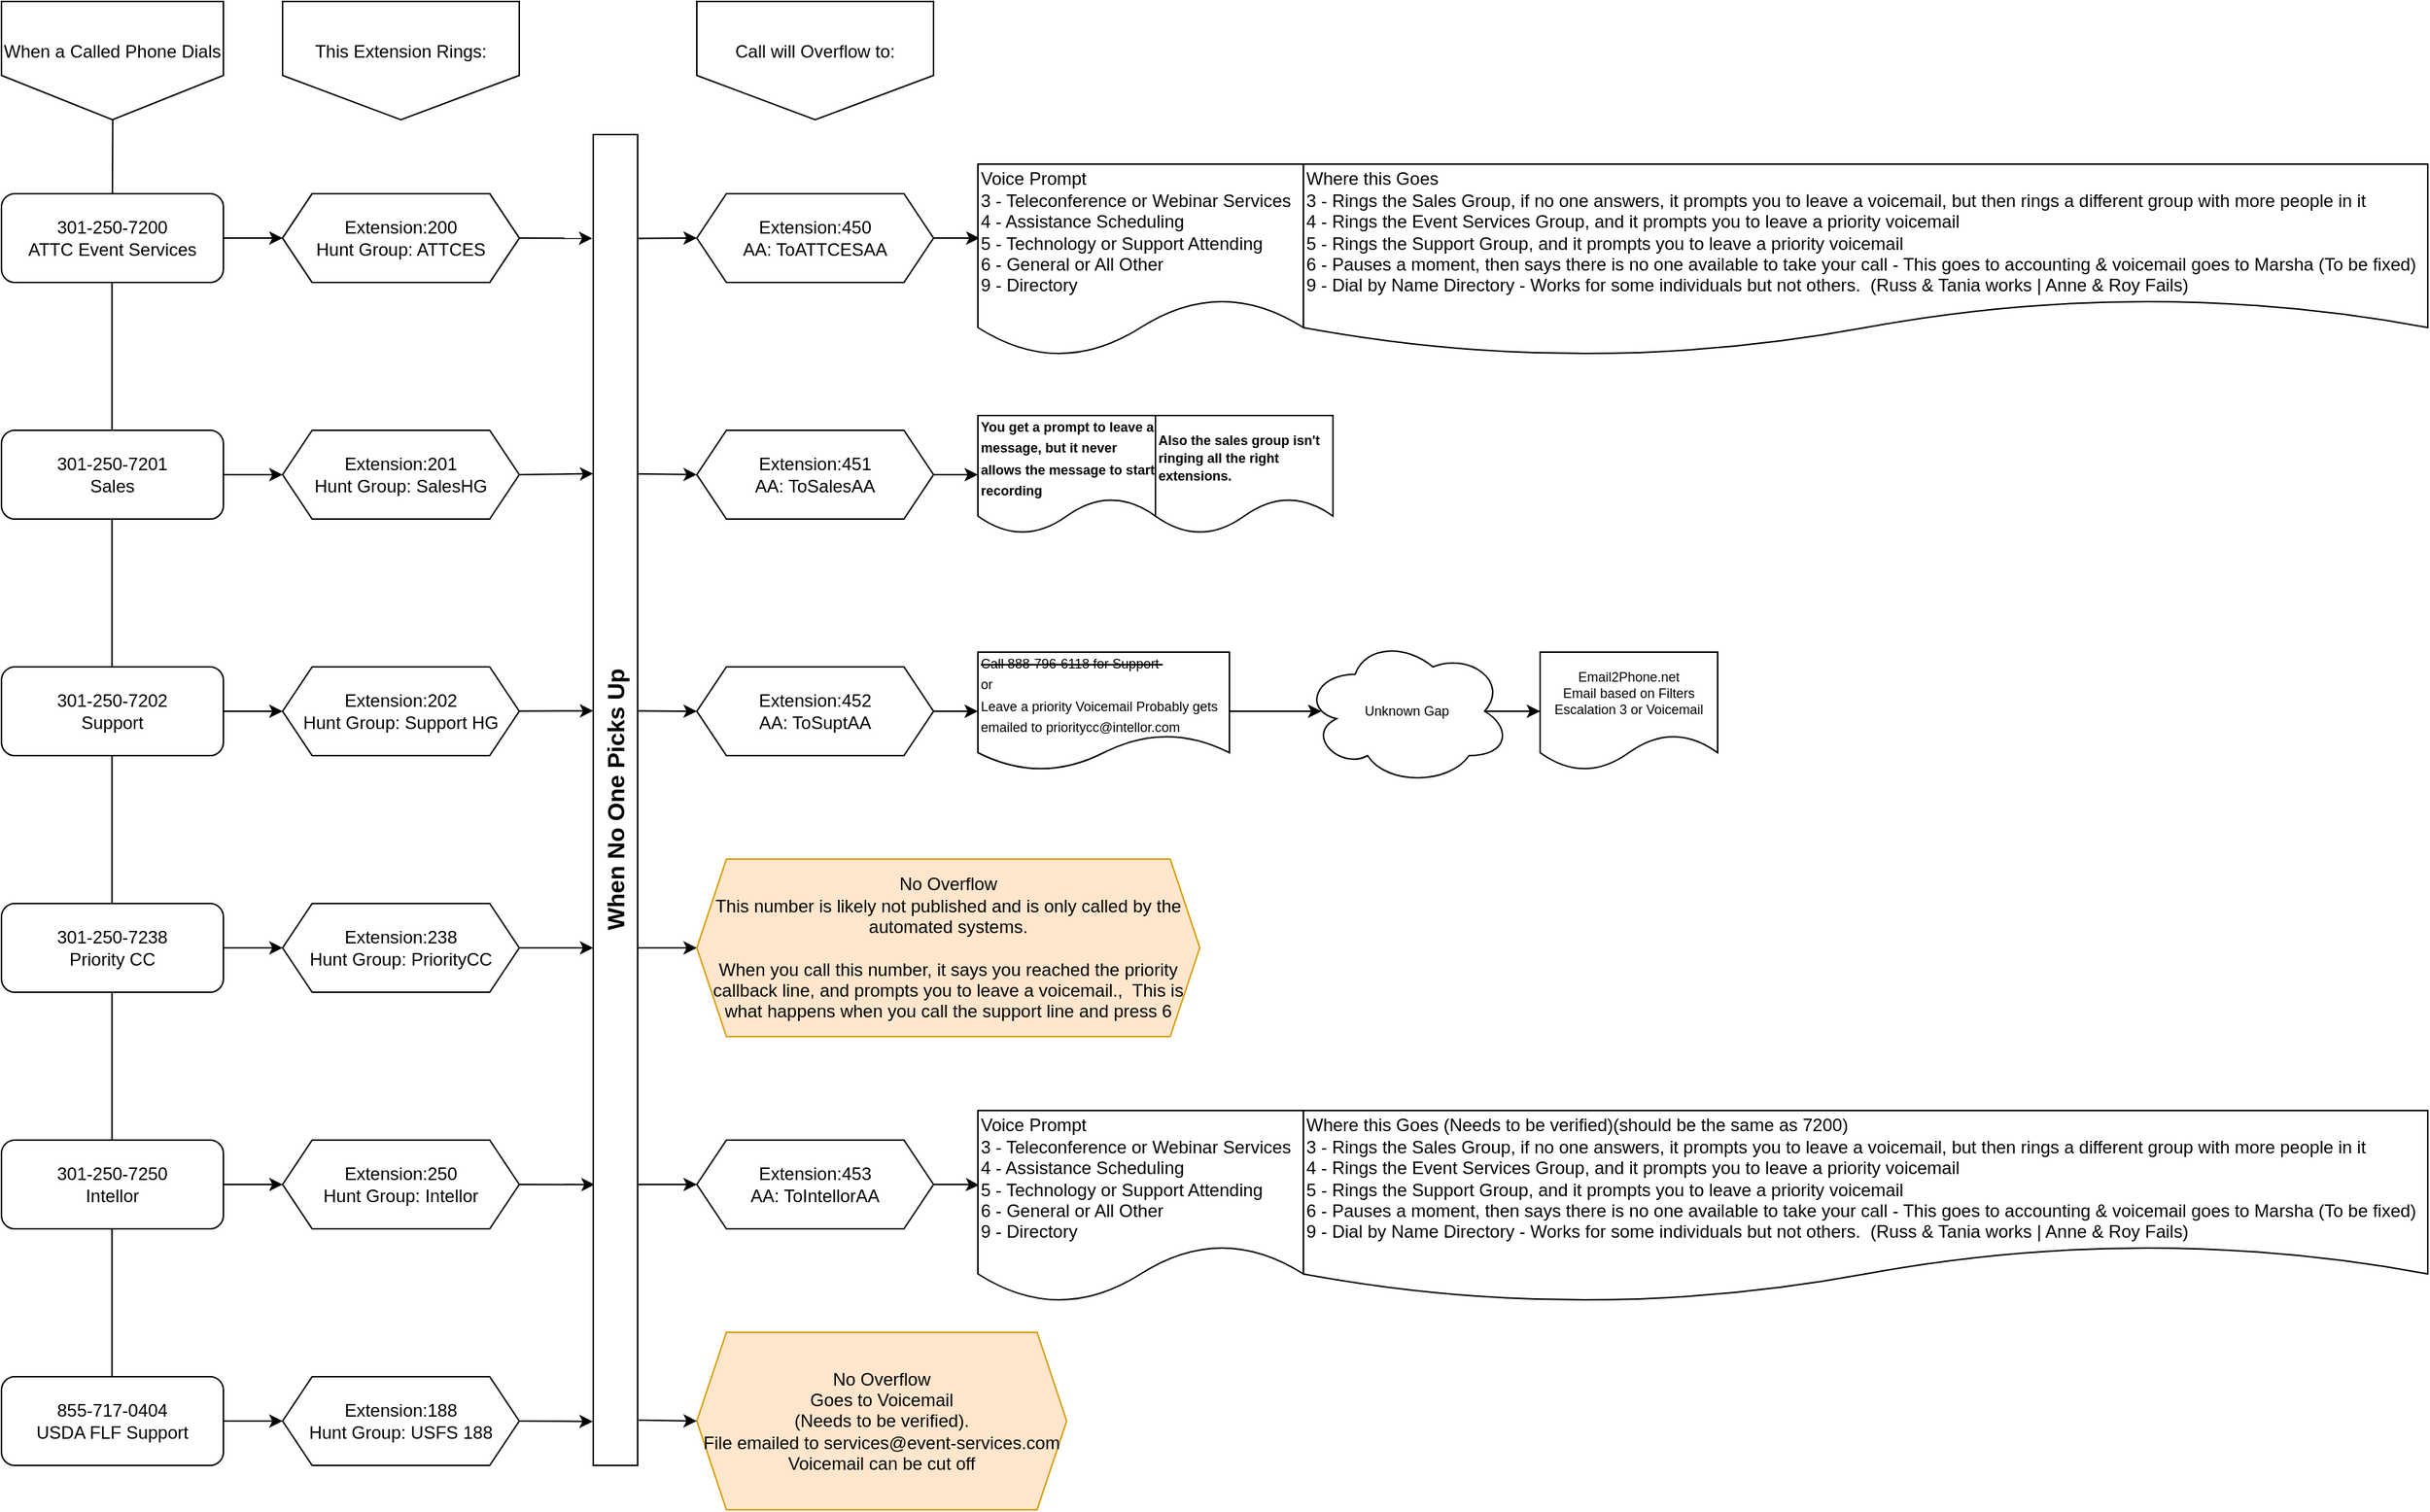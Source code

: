 <mxfile version="20.2.4" type="github">
  <diagram id="C5RBs43oDa-KdzZeNtuy" name="Page-1">
    <mxGraphModel dx="946" dy="936" grid="1" gridSize="10" guides="1" tooltips="1" connect="1" arrows="1" fold="1" page="0" pageScale="1" pageWidth="1169" pageHeight="827" math="0" shadow="0">
      <root>
        <mxCell id="WIyWlLk6GJQsqaUBKTNV-0" />
        <mxCell id="WIyWlLk6GJQsqaUBKTNV-1" parent="WIyWlLk6GJQsqaUBKTNV-0" />
        <mxCell id="zRHetzy9wdYKqyNyWC3m-38" value="" style="edgeStyle=none;rounded=0;orthogonalLoop=1;jettySize=auto;html=1;fontSize=12;" parent="WIyWlLk6GJQsqaUBKTNV-1" source="zRHetzy9wdYKqyNyWC3m-5" target="zRHetzy9wdYKqyNyWC3m-37" edge="1">
          <mxGeometry relative="1" as="geometry" />
        </mxCell>
        <mxCell id="zRHetzy9wdYKqyNyWC3m-5" value="301-250-7200&lt;br&gt;ATTC Event Services" style="rounded=1;whiteSpace=wrap;html=1;" parent="WIyWlLk6GJQsqaUBKTNV-1" vertex="1">
          <mxGeometry x="10" y="120" width="150" height="60" as="geometry" />
        </mxCell>
        <mxCell id="zRHetzy9wdYKqyNyWC3m-41" value="" style="edgeStyle=none;rounded=0;orthogonalLoop=1;jettySize=auto;html=1;fontSize=12;" parent="WIyWlLk6GJQsqaUBKTNV-1" source="zRHetzy9wdYKqyNyWC3m-6" target="zRHetzy9wdYKqyNyWC3m-40" edge="1">
          <mxGeometry relative="1" as="geometry" />
        </mxCell>
        <mxCell id="zRHetzy9wdYKqyNyWC3m-6" value="301-250-7201&lt;br&gt;Sales" style="rounded=1;whiteSpace=wrap;html=1;" parent="WIyWlLk6GJQsqaUBKTNV-1" vertex="1">
          <mxGeometry x="10" y="280" width="150" height="60" as="geometry" />
        </mxCell>
        <mxCell id="zRHetzy9wdYKqyNyWC3m-49" value="" style="edgeStyle=none;rounded=0;orthogonalLoop=1;jettySize=auto;html=1;fontSize=12;" parent="WIyWlLk6GJQsqaUBKTNV-1" source="zRHetzy9wdYKqyNyWC3m-7" target="zRHetzy9wdYKqyNyWC3m-42" edge="1">
          <mxGeometry relative="1" as="geometry" />
        </mxCell>
        <mxCell id="zRHetzy9wdYKqyNyWC3m-7" value="301-250-7202&lt;br&gt;Support" style="rounded=1;whiteSpace=wrap;html=1;" parent="WIyWlLk6GJQsqaUBKTNV-1" vertex="1">
          <mxGeometry x="10" y="440" width="150" height="60" as="geometry" />
        </mxCell>
        <mxCell id="zRHetzy9wdYKqyNyWC3m-48" value="" style="edgeStyle=none;rounded=0;orthogonalLoop=1;jettySize=auto;html=1;fontSize=12;" parent="WIyWlLk6GJQsqaUBKTNV-1" source="zRHetzy9wdYKqyNyWC3m-12" target="zRHetzy9wdYKqyNyWC3m-43" edge="1">
          <mxGeometry relative="1" as="geometry" />
        </mxCell>
        <mxCell id="zRHetzy9wdYKqyNyWC3m-12" value="301-250-7238&lt;br&gt;Priority CC" style="rounded=1;whiteSpace=wrap;html=1;" parent="WIyWlLk6GJQsqaUBKTNV-1" vertex="1">
          <mxGeometry x="10" y="600" width="150" height="60" as="geometry" />
        </mxCell>
        <mxCell id="zRHetzy9wdYKqyNyWC3m-47" value="" style="edgeStyle=none;rounded=0;orthogonalLoop=1;jettySize=auto;html=1;fontSize=12;" parent="WIyWlLk6GJQsqaUBKTNV-1" source="zRHetzy9wdYKqyNyWC3m-14" target="zRHetzy9wdYKqyNyWC3m-45" edge="1">
          <mxGeometry relative="1" as="geometry" />
        </mxCell>
        <mxCell id="zRHetzy9wdYKqyNyWC3m-14" value="301-250-7250&lt;br&gt;Intellor" style="rounded=1;whiteSpace=wrap;html=1;" parent="WIyWlLk6GJQsqaUBKTNV-1" vertex="1">
          <mxGeometry x="10" y="760" width="150" height="60" as="geometry" />
        </mxCell>
        <mxCell id="zRHetzy9wdYKqyNyWC3m-46" value="" style="edgeStyle=none;rounded=0;orthogonalLoop=1;jettySize=auto;html=1;fontSize=12;" parent="WIyWlLk6GJQsqaUBKTNV-1" source="zRHetzy9wdYKqyNyWC3m-16" target="zRHetzy9wdYKqyNyWC3m-44" edge="1">
          <mxGeometry relative="1" as="geometry" />
        </mxCell>
        <mxCell id="zRHetzy9wdYKqyNyWC3m-16" value="855-717-0404&lt;br&gt;USDA FLF Support" style="rounded=1;whiteSpace=wrap;html=1;" parent="WIyWlLk6GJQsqaUBKTNV-1" vertex="1">
          <mxGeometry x="10" y="920" width="150" height="60" as="geometry" />
        </mxCell>
        <mxCell id="zRHetzy9wdYKqyNyWC3m-18" value="" style="endArrow=none;html=1;rounded=0;exitX=0.5;exitY=0;exitDx=0;exitDy=0;" parent="WIyWlLk6GJQsqaUBKTNV-1" source="zRHetzy9wdYKqyNyWC3m-5" edge="1">
          <mxGeometry width="50" height="50" relative="1" as="geometry">
            <mxPoint x="84.71" y="110" as="sourcePoint" />
            <mxPoint x="85.21" y="70" as="targetPoint" />
          </mxGeometry>
        </mxCell>
        <mxCell id="zRHetzy9wdYKqyNyWC3m-21" value="" style="endArrow=none;html=1;rounded=0;entryX=0.5;entryY=1;entryDx=0;entryDy=0;" parent="WIyWlLk6GJQsqaUBKTNV-1" edge="1">
          <mxGeometry width="50" height="50" relative="1" as="geometry">
            <mxPoint x="84.71" y="440" as="sourcePoint" />
            <mxPoint x="84.71" y="340" as="targetPoint" />
          </mxGeometry>
        </mxCell>
        <mxCell id="zRHetzy9wdYKqyNyWC3m-22" value="" style="endArrow=none;html=1;rounded=0;entryX=0.5;entryY=1;entryDx=0;entryDy=0;" parent="WIyWlLk6GJQsqaUBKTNV-1" edge="1">
          <mxGeometry width="50" height="50" relative="1" as="geometry">
            <mxPoint x="84.71" y="600" as="sourcePoint" />
            <mxPoint x="84.71" y="500" as="targetPoint" />
          </mxGeometry>
        </mxCell>
        <mxCell id="zRHetzy9wdYKqyNyWC3m-23" value="" style="endArrow=none;html=1;rounded=0;entryX=0.5;entryY=1;entryDx=0;entryDy=0;" parent="WIyWlLk6GJQsqaUBKTNV-1" edge="1">
          <mxGeometry width="50" height="50" relative="1" as="geometry">
            <mxPoint x="84.71" y="760" as="sourcePoint" />
            <mxPoint x="84.71" y="660" as="targetPoint" />
          </mxGeometry>
        </mxCell>
        <mxCell id="zRHetzy9wdYKqyNyWC3m-24" value="" style="endArrow=none;html=1;rounded=0;entryX=0.5;entryY=1;entryDx=0;entryDy=0;" parent="WIyWlLk6GJQsqaUBKTNV-1" edge="1">
          <mxGeometry width="50" height="50" relative="1" as="geometry">
            <mxPoint x="84.71" y="920" as="sourcePoint" />
            <mxPoint x="84.71" y="820" as="targetPoint" />
          </mxGeometry>
        </mxCell>
        <mxCell id="zRHetzy9wdYKqyNyWC3m-25" value="" style="endArrow=none;html=1;rounded=0;entryX=0.5;entryY=1;entryDx=0;entryDy=0;" parent="WIyWlLk6GJQsqaUBKTNV-1" edge="1">
          <mxGeometry width="50" height="50" relative="1" as="geometry">
            <mxPoint x="84.71" y="280" as="sourcePoint" />
            <mxPoint x="84.71" y="180" as="targetPoint" />
          </mxGeometry>
        </mxCell>
        <mxCell id="zRHetzy9wdYKqyNyWC3m-37" value="&lt;span style=&quot;&quot; data-lucid-content=&quot;{&amp;quot;t&amp;quot;:&amp;quot;Extension:200 Hunt Group: ATTCES&amp;quot;,&amp;quot;m&amp;quot;:[{&amp;quot;s&amp;quot;:0,&amp;quot;n&amp;quot;:&amp;quot;c&amp;quot;,&amp;quot;v&amp;quot;:&amp;quot;000000ff&amp;quot;,&amp;quot;e&amp;quot;:32},{&amp;quot;s&amp;quot;:0,&amp;quot;n&amp;quot;:&amp;quot;s&amp;quot;,&amp;quot;v&amp;quot;:13.333,&amp;quot;e&amp;quot;:32}]}&quot; data-lucid-type=&quot;application/vnd.lucid.text&quot;&gt;&lt;span style=&quot;color: rgb(0, 0, 0);&quot;&gt;Extension:200&lt;br&gt;Hunt Group: ATTCES&lt;/span&gt;&lt;/span&gt;" style="shape=hexagon;perimeter=hexagonPerimeter2;whiteSpace=wrap;html=1;fixedSize=1;" parent="WIyWlLk6GJQsqaUBKTNV-1" vertex="1">
          <mxGeometry x="200" y="120" width="160" height="60" as="geometry" />
        </mxCell>
        <mxCell id="zRHetzy9wdYKqyNyWC3m-51" value="" style="edgeStyle=none;rounded=0;orthogonalLoop=1;jettySize=auto;html=1;fontSize=16;exitX=1;exitY=0.5;exitDx=0;exitDy=0;entryX=-0.022;entryY=0.078;entryDx=0;entryDy=0;entryPerimeter=0;" parent="WIyWlLk6GJQsqaUBKTNV-1" source="zRHetzy9wdYKqyNyWC3m-39" edge="1" target="zRHetzy9wdYKqyNyWC3m-50">
          <mxGeometry relative="1" as="geometry">
            <mxPoint x="410.41" y="170.39" as="targetPoint" />
            <mxPoint x="360.002" y="170.002" as="sourcePoint" />
          </mxGeometry>
        </mxCell>
        <mxCell id="zRHetzy9wdYKqyNyWC3m-39" value="&lt;span style=&quot;&quot; data-lucid-content=&quot;{&amp;quot;t&amp;quot;:&amp;quot;Extension:200 Hunt Group: ATTCES&amp;quot;,&amp;quot;m&amp;quot;:[{&amp;quot;s&amp;quot;:0,&amp;quot;n&amp;quot;:&amp;quot;c&amp;quot;,&amp;quot;v&amp;quot;:&amp;quot;000000ff&amp;quot;,&amp;quot;e&amp;quot;:32},{&amp;quot;s&amp;quot;:0,&amp;quot;n&amp;quot;:&amp;quot;s&amp;quot;,&amp;quot;v&amp;quot;:13.333,&amp;quot;e&amp;quot;:32}]}&quot; data-lucid-type=&quot;application/vnd.lucid.text&quot;&gt;&lt;span style=&quot;color: rgb(0, 0, 0);&quot;&gt;Extension:200&lt;br&gt;Hunt Group: ATTCES&lt;/span&gt;&lt;/span&gt;" style="shape=hexagon;perimeter=hexagonPerimeter2;whiteSpace=wrap;html=1;fixedSize=1;" parent="WIyWlLk6GJQsqaUBKTNV-1" vertex="1">
          <mxGeometry x="200" y="120" width="160" height="60" as="geometry" />
        </mxCell>
        <mxCell id="zRHetzy9wdYKqyNyWC3m-52" value="" style="edgeStyle=none;rounded=0;orthogonalLoop=1;jettySize=auto;html=1;fontSize=16;entryX=0;entryY=0.219;entryDx=0;entryDy=0;entryPerimeter=0;" parent="WIyWlLk6GJQsqaUBKTNV-1" edge="1">
          <mxGeometry relative="1" as="geometry">
            <mxPoint x="410" y="309.34" as="targetPoint" />
            <mxPoint x="359.325" y="309.987" as="sourcePoint" />
          </mxGeometry>
        </mxCell>
        <mxCell id="zRHetzy9wdYKqyNyWC3m-40" value="&lt;span style=&quot;&quot; data-lucid-content=&quot;{&amp;quot;t&amp;quot;:&amp;quot;Extension:200 Hunt Group: ATTCES&amp;quot;,&amp;quot;m&amp;quot;:[{&amp;quot;s&amp;quot;:0,&amp;quot;n&amp;quot;:&amp;quot;c&amp;quot;,&amp;quot;v&amp;quot;:&amp;quot;000000ff&amp;quot;,&amp;quot;e&amp;quot;:32},{&amp;quot;s&amp;quot;:0,&amp;quot;n&amp;quot;:&amp;quot;s&amp;quot;,&amp;quot;v&amp;quot;:13.333,&amp;quot;e&amp;quot;:32}]}&quot; data-lucid-type=&quot;application/vnd.lucid.text&quot;&gt;&lt;span style=&quot;color: rgb(0, 0, 0);&quot;&gt;Extension:201&lt;br&gt;Hunt Group: SalesHG&lt;/span&gt;&lt;/span&gt;" style="shape=hexagon;perimeter=hexagonPerimeter2;whiteSpace=wrap;html=1;fixedSize=1;" parent="WIyWlLk6GJQsqaUBKTNV-1" vertex="1">
          <mxGeometry x="200" y="280" width="160" height="60" as="geometry" />
        </mxCell>
        <mxCell id="zRHetzy9wdYKqyNyWC3m-53" value="" style="edgeStyle=none;rounded=0;orthogonalLoop=1;jettySize=auto;html=1;fontSize=16;entryX=0;entryY=0.433;entryDx=0;entryDy=0;entryPerimeter=0;" parent="WIyWlLk6GJQsqaUBKTNV-1" source="zRHetzy9wdYKqyNyWC3m-42" target="zRHetzy9wdYKqyNyWC3m-50" edge="1">
          <mxGeometry relative="1" as="geometry" />
        </mxCell>
        <mxCell id="zRHetzy9wdYKqyNyWC3m-42" value="&lt;span style=&quot;&quot; data-lucid-content=&quot;{&amp;quot;t&amp;quot;:&amp;quot;Extension:200 Hunt Group: ATTCES&amp;quot;,&amp;quot;m&amp;quot;:[{&amp;quot;s&amp;quot;:0,&amp;quot;n&amp;quot;:&amp;quot;c&amp;quot;,&amp;quot;v&amp;quot;:&amp;quot;000000ff&amp;quot;,&amp;quot;e&amp;quot;:32},{&amp;quot;s&amp;quot;:0,&amp;quot;n&amp;quot;:&amp;quot;s&amp;quot;,&amp;quot;v&amp;quot;:13.333,&amp;quot;e&amp;quot;:32}]}&quot; data-lucid-type=&quot;application/vnd.lucid.text&quot;&gt;&lt;span style=&quot;color: rgb(0, 0, 0);&quot;&gt;Extension:202&lt;br&gt;Hunt Group: Support HG&lt;/span&gt;&lt;/span&gt;" style="shape=hexagon;perimeter=hexagonPerimeter2;whiteSpace=wrap;html=1;fixedSize=1;" parent="WIyWlLk6GJQsqaUBKTNV-1" vertex="1">
          <mxGeometry x="200" y="440" width="160" height="60" as="geometry" />
        </mxCell>
        <mxCell id="zRHetzy9wdYKqyNyWC3m-54" value="" style="edgeStyle=none;rounded=0;orthogonalLoop=1;jettySize=auto;html=1;fontSize=16;" parent="WIyWlLk6GJQsqaUBKTNV-1" source="zRHetzy9wdYKqyNyWC3m-43" edge="1">
          <mxGeometry relative="1" as="geometry">
            <mxPoint x="410" y="630" as="targetPoint" />
          </mxGeometry>
        </mxCell>
        <mxCell id="zRHetzy9wdYKqyNyWC3m-43" value="&lt;span style=&quot;&quot; data-lucid-content=&quot;{&amp;quot;t&amp;quot;:&amp;quot;Extension:200 Hunt Group: ATTCES&amp;quot;,&amp;quot;m&amp;quot;:[{&amp;quot;s&amp;quot;:0,&amp;quot;n&amp;quot;:&amp;quot;c&amp;quot;,&amp;quot;v&amp;quot;:&amp;quot;000000ff&amp;quot;,&amp;quot;e&amp;quot;:32},{&amp;quot;s&amp;quot;:0,&amp;quot;n&amp;quot;:&amp;quot;s&amp;quot;,&amp;quot;v&amp;quot;:13.333,&amp;quot;e&amp;quot;:32}]}&quot; data-lucid-type=&quot;application/vnd.lucid.text&quot;&gt;&lt;span style=&quot;color: rgb(0, 0, 0);&quot;&gt;Extension:238&lt;br&gt;Hunt Group: PriorityCC&lt;/span&gt;&lt;/span&gt;" style="shape=hexagon;perimeter=hexagonPerimeter2;whiteSpace=wrap;html=1;fixedSize=1;" parent="WIyWlLk6GJQsqaUBKTNV-1" vertex="1">
          <mxGeometry x="200" y="600" width="160" height="60" as="geometry" />
        </mxCell>
        <mxCell id="zRHetzy9wdYKqyNyWC3m-56" value="" style="edgeStyle=none;rounded=0;orthogonalLoop=1;jettySize=auto;html=1;fontSize=16;entryX=-0.011;entryY=0.967;entryDx=0;entryDy=0;entryPerimeter=0;exitX=1;exitY=0.5;exitDx=0;exitDy=0;" parent="WIyWlLk6GJQsqaUBKTNV-1" source="zRHetzy9wdYKqyNyWC3m-44" target="zRHetzy9wdYKqyNyWC3m-50" edge="1">
          <mxGeometry relative="1" as="geometry" />
        </mxCell>
        <mxCell id="zRHetzy9wdYKqyNyWC3m-44" value="&lt;span style=&quot;&quot; data-lucid-content=&quot;{&amp;quot;t&amp;quot;:&amp;quot;Extension:200 Hunt Group: ATTCES&amp;quot;,&amp;quot;m&amp;quot;:[{&amp;quot;s&amp;quot;:0,&amp;quot;n&amp;quot;:&amp;quot;c&amp;quot;,&amp;quot;v&amp;quot;:&amp;quot;000000ff&amp;quot;,&amp;quot;e&amp;quot;:32},{&amp;quot;s&amp;quot;:0,&amp;quot;n&amp;quot;:&amp;quot;s&amp;quot;,&amp;quot;v&amp;quot;:13.333,&amp;quot;e&amp;quot;:32}]}&quot; data-lucid-type=&quot;application/vnd.lucid.text&quot;&gt;&lt;span style=&quot;color: rgb(0, 0, 0);&quot;&gt;Extension:188&lt;br&gt;Hunt Group: USFS 188&lt;/span&gt;&lt;/span&gt;" style="shape=hexagon;perimeter=hexagonPerimeter2;whiteSpace=wrap;html=1;fixedSize=1;" parent="WIyWlLk6GJQsqaUBKTNV-1" vertex="1">
          <mxGeometry x="200" y="920" width="160" height="60" as="geometry" />
        </mxCell>
        <mxCell id="zRHetzy9wdYKqyNyWC3m-55" value="" style="edgeStyle=none;rounded=0;orthogonalLoop=1;jettySize=auto;html=1;fontSize=16;entryX=0.033;entryY=0.789;entryDx=0;entryDy=0;entryPerimeter=0;exitX=1;exitY=0.5;exitDx=0;exitDy=0;" parent="WIyWlLk6GJQsqaUBKTNV-1" source="zRHetzy9wdYKqyNyWC3m-45" target="zRHetzy9wdYKqyNyWC3m-50" edge="1">
          <mxGeometry relative="1" as="geometry">
            <mxPoint x="359.624" y="793.437" as="sourcePoint" />
            <mxPoint x="410" y="793.08" as="targetPoint" />
          </mxGeometry>
        </mxCell>
        <mxCell id="zRHetzy9wdYKqyNyWC3m-45" value="&lt;span style=&quot;&quot; data-lucid-content=&quot;{&amp;quot;t&amp;quot;:&amp;quot;Extension:200 Hunt Group: ATTCES&amp;quot;,&amp;quot;m&amp;quot;:[{&amp;quot;s&amp;quot;:0,&amp;quot;n&amp;quot;:&amp;quot;c&amp;quot;,&amp;quot;v&amp;quot;:&amp;quot;000000ff&amp;quot;,&amp;quot;e&amp;quot;:32},{&amp;quot;s&amp;quot;:0,&amp;quot;n&amp;quot;:&amp;quot;s&amp;quot;,&amp;quot;v&amp;quot;:13.333,&amp;quot;e&amp;quot;:32}]}&quot; data-lucid-type=&quot;application/vnd.lucid.text&quot;&gt;&lt;span style=&quot;color: rgb(0, 0, 0);&quot;&gt;Extension:250&lt;br&gt;Hunt Group: Intellor&lt;/span&gt;&lt;/span&gt;" style="shape=hexagon;perimeter=hexagonPerimeter2;whiteSpace=wrap;html=1;fixedSize=1;" parent="WIyWlLk6GJQsqaUBKTNV-1" vertex="1">
          <mxGeometry x="200" y="760" width="160" height="60" as="geometry" />
        </mxCell>
        <mxCell id="zRHetzy9wdYKqyNyWC3m-50" value="When No One Picks Up" style="rounded=0;fontSize=16;direction=west;flipH=1;flipV=1;verticalAlign=middle;html=1;horizontal=0;fontStyle=1" parent="WIyWlLk6GJQsqaUBKTNV-1" vertex="1">
          <mxGeometry x="410" y="80" width="30" height="900" as="geometry" />
        </mxCell>
        <mxCell id="1OxyW0Cfibc23PzOv6HA-19" value="" style="edgeStyle=orthogonalEdgeStyle;rounded=0;orthogonalLoop=1;jettySize=auto;html=1;entryX=0.005;entryY=0.385;entryDx=0;entryDy=0;entryPerimeter=0;" edge="1" parent="WIyWlLk6GJQsqaUBKTNV-1" source="1OxyW0Cfibc23PzOv6HA-1" target="1OxyW0Cfibc23PzOv6HA-17">
          <mxGeometry relative="1" as="geometry" />
        </mxCell>
        <mxCell id="1OxyW0Cfibc23PzOv6HA-1" value="&lt;span style=&quot;&quot; data-lucid-content=&quot;{&amp;quot;t&amp;quot;:&amp;quot;Extension:200 Hunt Group: ATTCES&amp;quot;,&amp;quot;m&amp;quot;:[{&amp;quot;s&amp;quot;:0,&amp;quot;n&amp;quot;:&amp;quot;c&amp;quot;,&amp;quot;v&amp;quot;:&amp;quot;000000ff&amp;quot;,&amp;quot;e&amp;quot;:32},{&amp;quot;s&amp;quot;:0,&amp;quot;n&amp;quot;:&amp;quot;s&amp;quot;,&amp;quot;v&amp;quot;:13.333,&amp;quot;e&amp;quot;:32}]}&quot; data-lucid-type=&quot;application/vnd.lucid.text&quot;&gt;&lt;span style=&quot;color: rgb(0, 0, 0);&quot;&gt;Extension:450&lt;br&gt;AA: ToATTCESAA&lt;/span&gt;&lt;/span&gt;" style="shape=hexagon;perimeter=hexagonPerimeter2;whiteSpace=wrap;html=1;fixedSize=1;" vertex="1" parent="WIyWlLk6GJQsqaUBKTNV-1">
          <mxGeometry x="480" y="120" width="160" height="60" as="geometry" />
        </mxCell>
        <mxCell id="1OxyW0Cfibc23PzOv6HA-22" value="" style="edgeStyle=orthogonalEdgeStyle;rounded=0;orthogonalLoop=1;jettySize=auto;html=1;fontSize=9;" edge="1" parent="WIyWlLk6GJQsqaUBKTNV-1" source="1OxyW0Cfibc23PzOv6HA-2" target="1OxyW0Cfibc23PzOv6HA-20">
          <mxGeometry relative="1" as="geometry" />
        </mxCell>
        <mxCell id="1OxyW0Cfibc23PzOv6HA-2" value="&lt;span style=&quot;&quot; data-lucid-content=&quot;{&amp;quot;t&amp;quot;:&amp;quot;Extension:200 Hunt Group: ATTCES&amp;quot;,&amp;quot;m&amp;quot;:[{&amp;quot;s&amp;quot;:0,&amp;quot;n&amp;quot;:&amp;quot;c&amp;quot;,&amp;quot;v&amp;quot;:&amp;quot;000000ff&amp;quot;,&amp;quot;e&amp;quot;:32},{&amp;quot;s&amp;quot;:0,&amp;quot;n&amp;quot;:&amp;quot;s&amp;quot;,&amp;quot;v&amp;quot;:13.333,&amp;quot;e&amp;quot;:32}]}&quot; data-lucid-type=&quot;application/vnd.lucid.text&quot;&gt;&lt;span style=&quot;color: rgb(0, 0, 0);&quot;&gt;Extension:451&lt;br&gt;AA: ToSalesAA&lt;/span&gt;&lt;/span&gt;" style="shape=hexagon;perimeter=hexagonPerimeter2;whiteSpace=wrap;html=1;fixedSize=1;" vertex="1" parent="WIyWlLk6GJQsqaUBKTNV-1">
          <mxGeometry x="480" y="280" width="160" height="60" as="geometry" />
        </mxCell>
        <mxCell id="1OxyW0Cfibc23PzOv6HA-24" value="" style="edgeStyle=orthogonalEdgeStyle;rounded=0;orthogonalLoop=1;jettySize=auto;html=1;fontSize=9;" edge="1" parent="WIyWlLk6GJQsqaUBKTNV-1" source="1OxyW0Cfibc23PzOv6HA-3" target="1OxyW0Cfibc23PzOv6HA-23">
          <mxGeometry relative="1" as="geometry" />
        </mxCell>
        <mxCell id="1OxyW0Cfibc23PzOv6HA-3" value="&lt;span style=&quot;&quot; data-lucid-content=&quot;{&amp;quot;t&amp;quot;:&amp;quot;Extension:200 Hunt Group: ATTCES&amp;quot;,&amp;quot;m&amp;quot;:[{&amp;quot;s&amp;quot;:0,&amp;quot;n&amp;quot;:&amp;quot;c&amp;quot;,&amp;quot;v&amp;quot;:&amp;quot;000000ff&amp;quot;,&amp;quot;e&amp;quot;:32},{&amp;quot;s&amp;quot;:0,&amp;quot;n&amp;quot;:&amp;quot;s&amp;quot;,&amp;quot;v&amp;quot;:13.333,&amp;quot;e&amp;quot;:32}]}&quot; data-lucid-type=&quot;application/vnd.lucid.text&quot;&gt;&lt;span style=&quot;color: rgb(0, 0, 0);&quot;&gt;Extension:452&lt;br&gt;AA: ToSuptAA&lt;/span&gt;&lt;/span&gt;" style="shape=hexagon;perimeter=hexagonPerimeter2;whiteSpace=wrap;html=1;fixedSize=1;" vertex="1" parent="WIyWlLk6GJQsqaUBKTNV-1">
          <mxGeometry x="480" y="440" width="160" height="60" as="geometry" />
        </mxCell>
        <mxCell id="1OxyW0Cfibc23PzOv6HA-4" value="No Overflow&lt;br&gt;This number is likely not published and is only called by the automated systems.&lt;br&gt;&lt;br&gt;When you call this number, it says you reached the priority callback line, and prompts you to leave a voicemail.,&amp;nbsp; This is what happens when you call the support line and press 6" style="shape=hexagon;perimeter=hexagonPerimeter2;whiteSpace=wrap;html=1;fixedSize=1;fillColor=#ffe6cc;strokeColor=#d79b00;" vertex="1" parent="WIyWlLk6GJQsqaUBKTNV-1">
          <mxGeometry x="480" y="570" width="340" height="120" as="geometry" />
        </mxCell>
        <mxCell id="1OxyW0Cfibc23PzOv6HA-31" value="" style="edgeStyle=orthogonalEdgeStyle;rounded=0;orthogonalLoop=1;jettySize=auto;html=1;fontSize=9;entryX=0.004;entryY=0.388;entryDx=0;entryDy=0;entryPerimeter=0;" edge="1" parent="WIyWlLk6GJQsqaUBKTNV-1" source="1OxyW0Cfibc23PzOv6HA-5" target="1OxyW0Cfibc23PzOv6HA-29">
          <mxGeometry relative="1" as="geometry" />
        </mxCell>
        <mxCell id="1OxyW0Cfibc23PzOv6HA-5" value="&lt;span style=&quot;&quot; data-lucid-content=&quot;{&amp;quot;t&amp;quot;:&amp;quot;Extension:200 Hunt Group: ATTCES&amp;quot;,&amp;quot;m&amp;quot;:[{&amp;quot;s&amp;quot;:0,&amp;quot;n&amp;quot;:&amp;quot;c&amp;quot;,&amp;quot;v&amp;quot;:&amp;quot;000000ff&amp;quot;,&amp;quot;e&amp;quot;:32},{&amp;quot;s&amp;quot;:0,&amp;quot;n&amp;quot;:&amp;quot;s&amp;quot;,&amp;quot;v&amp;quot;:13.333,&amp;quot;e&amp;quot;:32}]}&quot; data-lucid-type=&quot;application/vnd.lucid.text&quot;&gt;&lt;span style=&quot;color: rgb(0, 0, 0);&quot;&gt;Extension:453&lt;br&gt;AA: ToIntellorAA&lt;/span&gt;&lt;/span&gt;" style="shape=hexagon;perimeter=hexagonPerimeter2;whiteSpace=wrap;html=1;fixedSize=1;" vertex="1" parent="WIyWlLk6GJQsqaUBKTNV-1">
          <mxGeometry x="480" y="760" width="160" height="60" as="geometry" />
        </mxCell>
        <mxCell id="1OxyW0Cfibc23PzOv6HA-6" value="No Overflow&lt;br&gt;Goes to Voicemail&lt;br&gt;(Needs to be verified).&lt;br&gt;File emailed to services@event-services.com&lt;br&gt;Voicemail can be cut off" style="shape=hexagon;perimeter=hexagonPerimeter2;whiteSpace=wrap;html=1;fixedSize=1;fillColor=#ffe6cc;strokeColor=#d79b00;" vertex="1" parent="WIyWlLk6GJQsqaUBKTNV-1">
          <mxGeometry x="480" y="890" width="250" height="120" as="geometry" />
        </mxCell>
        <mxCell id="1OxyW0Cfibc23PzOv6HA-7" value="" style="endArrow=classic;html=1;rounded=0;exitX=1.011;exitY=0.078;exitDx=0;exitDy=0;exitPerimeter=0;" edge="1" parent="WIyWlLk6GJQsqaUBKTNV-1" source="zRHetzy9wdYKqyNyWC3m-50">
          <mxGeometry width="50" height="50" relative="1" as="geometry">
            <mxPoint x="430" y="200" as="sourcePoint" />
            <mxPoint x="480" y="150" as="targetPoint" />
          </mxGeometry>
        </mxCell>
        <mxCell id="1OxyW0Cfibc23PzOv6HA-8" value="" style="endArrow=classic;html=1;rounded=0;entryX=0;entryY=0.5;entryDx=0;entryDy=0;exitX=1.011;exitY=0.255;exitDx=0;exitDy=0;exitPerimeter=0;" edge="1" parent="WIyWlLk6GJQsqaUBKTNV-1" source="zRHetzy9wdYKqyNyWC3m-50" target="1OxyW0Cfibc23PzOv6HA-2">
          <mxGeometry width="50" height="50" relative="1" as="geometry">
            <mxPoint x="460" y="360" as="sourcePoint" />
            <mxPoint x="470" y="290" as="targetPoint" />
          </mxGeometry>
        </mxCell>
        <mxCell id="1OxyW0Cfibc23PzOv6HA-9" value="" style="endArrow=classic;html=1;rounded=0;entryX=0;entryY=0.5;entryDx=0;entryDy=0;exitX=1;exitY=0.433;exitDx=0;exitDy=0;exitPerimeter=0;" edge="1" parent="WIyWlLk6GJQsqaUBKTNV-1" source="zRHetzy9wdYKqyNyWC3m-50" target="1OxyW0Cfibc23PzOv6HA-3">
          <mxGeometry width="50" height="50" relative="1" as="geometry">
            <mxPoint x="450" y="470" as="sourcePoint" />
            <mxPoint x="470" y="470" as="targetPoint" />
          </mxGeometry>
        </mxCell>
        <mxCell id="1OxyW0Cfibc23PzOv6HA-10" value="" style="endArrow=classic;html=1;rounded=0;entryX=0;entryY=0.5;entryDx=0;entryDy=0;" edge="1" parent="WIyWlLk6GJQsqaUBKTNV-1" target="1OxyW0Cfibc23PzOv6HA-4">
          <mxGeometry width="50" height="50" relative="1" as="geometry">
            <mxPoint x="440" y="630" as="sourcePoint" />
            <mxPoint x="470" y="630" as="targetPoint" />
          </mxGeometry>
        </mxCell>
        <mxCell id="1OxyW0Cfibc23PzOv6HA-11" value="" style="endArrow=classic;html=1;rounded=0;entryX=0;entryY=0.5;entryDx=0;entryDy=0;" edge="1" parent="WIyWlLk6GJQsqaUBKTNV-1">
          <mxGeometry width="50" height="50" relative="1" as="geometry">
            <mxPoint x="440" y="790" as="sourcePoint" />
            <mxPoint x="480" y="790" as="targetPoint" />
          </mxGeometry>
        </mxCell>
        <mxCell id="1OxyW0Cfibc23PzOv6HA-12" value="" style="endArrow=classic;html=1;rounded=0;entryX=0;entryY=0.5;entryDx=0;entryDy=0;exitX=1.022;exitY=0.966;exitDx=0;exitDy=0;exitPerimeter=0;" edge="1" parent="WIyWlLk6GJQsqaUBKTNV-1" source="zRHetzy9wdYKqyNyWC3m-50" target="1OxyW0Cfibc23PzOv6HA-6">
          <mxGeometry width="50" height="50" relative="1" as="geometry">
            <mxPoint x="420" y="970" as="sourcePoint" />
            <mxPoint x="470" y="920" as="targetPoint" />
          </mxGeometry>
        </mxCell>
        <mxCell id="1OxyW0Cfibc23PzOv6HA-14" value="This Extension Rings:" style="shape=offPageConnector;whiteSpace=wrap;html=1;spacingTop=-13;" vertex="1" parent="WIyWlLk6GJQsqaUBKTNV-1">
          <mxGeometry x="200" y="-10" width="160" height="80" as="geometry" />
        </mxCell>
        <mxCell id="1OxyW0Cfibc23PzOv6HA-15" value="Call will Overflow to:" style="shape=offPageConnector;whiteSpace=wrap;html=1;spacingTop=-13;" vertex="1" parent="WIyWlLk6GJQsqaUBKTNV-1">
          <mxGeometry x="480" y="-10" width="160" height="80" as="geometry" />
        </mxCell>
        <mxCell id="1OxyW0Cfibc23PzOv6HA-16" value="&lt;p style=&quot;line-height: 0;&quot;&gt;When a Called Phone Dials&lt;/p&gt;" style="shape=offPageConnector;whiteSpace=wrap;html=1;align=center;verticalAlign=middle;horizontal=1;spacingTop=-15;" vertex="1" parent="WIyWlLk6GJQsqaUBKTNV-1">
          <mxGeometry x="10" y="-10" width="150" height="80" as="geometry" />
        </mxCell>
        <mxCell id="1OxyW0Cfibc23PzOv6HA-17" value="Voice Prompt&lt;br&gt;3 - Teleconference or Webinar Services&lt;br&gt;4 - Assistance Scheduling&lt;br&gt;5 - Technology or Support Attending&lt;br&gt;6 - General or All Other&lt;br&gt;9 - Directory" style="shape=document;whiteSpace=wrap;html=1;boundedLbl=1;align=left;" vertex="1" parent="WIyWlLk6GJQsqaUBKTNV-1">
          <mxGeometry x="670" y="100" width="220" height="130" as="geometry" />
        </mxCell>
        <mxCell id="1OxyW0Cfibc23PzOv6HA-18" value="Where this Goes&lt;br&gt;3 - Rings the Sales Group, if no one answers, it prompts you to leave a voicemail, but then rings a different group with more people in it&lt;br&gt;4 - Rings the Event Services Group, and it prompts you to leave a priority voicemail&lt;br&gt;5 - Rings the Support Group, and it prompts you to leave a priority voicemail&lt;br&gt;6 - Pauses a moment, then says there is no one available to take your call - This goes to accounting &amp;amp; voicemail goes to Marsha (To be fixed)&lt;br&gt;9 - Dial by Name Directory - Works for some individuals but not others.&amp;nbsp; (Russ &amp;amp; Tania works | Anne &amp;amp; Roy Fails)&amp;nbsp;" style="shape=document;whiteSpace=wrap;html=1;boundedLbl=1;align=left;" vertex="1" parent="WIyWlLk6GJQsqaUBKTNV-1">
          <mxGeometry x="890" y="100" width="760" height="130" as="geometry" />
        </mxCell>
        <mxCell id="1OxyW0Cfibc23PzOv6HA-20" value="&lt;font size=&quot;1&quot; style=&quot;&quot;&gt;&lt;b style=&quot;font-size: 9px;&quot;&gt;You get a prompt to leave a message, but it never allows the message to start recording&lt;/b&gt;&lt;/font&gt;" style="shape=document;whiteSpace=wrap;html=1;boundedLbl=1;align=left;" vertex="1" parent="WIyWlLk6GJQsqaUBKTNV-1">
          <mxGeometry x="670" y="270" width="120" height="80" as="geometry" />
        </mxCell>
        <mxCell id="1OxyW0Cfibc23PzOv6HA-21" value="&lt;font style=&quot;font-size: 9px;&quot;&gt;&lt;b&gt;Also the sales group isn&#39;t ringing all the right extensions.&lt;/b&gt;&lt;/font&gt;" style="shape=document;whiteSpace=wrap;html=1;boundedLbl=1;fontSize=10;align=left;" vertex="1" parent="WIyWlLk6GJQsqaUBKTNV-1">
          <mxGeometry x="790" y="270" width="120" height="80" as="geometry" />
        </mxCell>
        <mxCell id="1OxyW0Cfibc23PzOv6HA-26" value="" style="edgeStyle=orthogonalEdgeStyle;rounded=0;orthogonalLoop=1;jettySize=auto;html=1;fontSize=9;entryX=0.087;entryY=0.5;entryDx=0;entryDy=0;entryPerimeter=0;" edge="1" parent="WIyWlLk6GJQsqaUBKTNV-1" source="1OxyW0Cfibc23PzOv6HA-23" target="1OxyW0Cfibc23PzOv6HA-25">
          <mxGeometry relative="1" as="geometry" />
        </mxCell>
        <mxCell id="1OxyW0Cfibc23PzOv6HA-23" value="&lt;font style=&quot;font-size: 9px;&quot;&gt;&lt;strike&gt;Call 888-796-6118 for Support&amp;nbsp;&lt;br&gt;&lt;/strike&gt;or&lt;br&gt;Leave a priority Voicemail Probably gets emailed to prioritycc@intellor.com&lt;/font&gt;" style="shape=document;whiteSpace=wrap;html=1;boundedLbl=1;align=left;" vertex="1" parent="WIyWlLk6GJQsqaUBKTNV-1">
          <mxGeometry x="670" y="430" width="170" height="80" as="geometry" />
        </mxCell>
        <mxCell id="1OxyW0Cfibc23PzOv6HA-28" value="" style="edgeStyle=orthogonalEdgeStyle;rounded=0;orthogonalLoop=1;jettySize=auto;html=1;fontSize=9;exitX=0.875;exitY=0.5;exitDx=0;exitDy=0;exitPerimeter=0;" edge="1" parent="WIyWlLk6GJQsqaUBKTNV-1" source="1OxyW0Cfibc23PzOv6HA-25" target="1OxyW0Cfibc23PzOv6HA-27">
          <mxGeometry relative="1" as="geometry" />
        </mxCell>
        <mxCell id="1OxyW0Cfibc23PzOv6HA-25" value="Unknown Gap" style="ellipse;shape=cloud;whiteSpace=wrap;html=1;fontSize=9;" vertex="1" parent="WIyWlLk6GJQsqaUBKTNV-1">
          <mxGeometry x="890" y="420" width="140" height="100" as="geometry" />
        </mxCell>
        <mxCell id="1OxyW0Cfibc23PzOv6HA-27" value="Email2Phone.net&lt;br&gt;Email based on Filters&lt;br&gt;Escalation 3 or Voicemail" style="shape=document;whiteSpace=wrap;html=1;boundedLbl=1;fontSize=9;" vertex="1" parent="WIyWlLk6GJQsqaUBKTNV-1">
          <mxGeometry x="1050" y="430" width="120" height="80" as="geometry" />
        </mxCell>
        <mxCell id="1OxyW0Cfibc23PzOv6HA-29" value="Voice Prompt&lt;br&gt;3 - Teleconference or Webinar Services&lt;br&gt;4 - Assistance Scheduling&lt;br&gt;5 - Technology or Support Attending&lt;br&gt;6 - General or All Other&lt;br&gt;9 - Directory" style="shape=document;whiteSpace=wrap;html=1;boundedLbl=1;align=left;" vertex="1" parent="WIyWlLk6GJQsqaUBKTNV-1">
          <mxGeometry x="670" y="740" width="220" height="130" as="geometry" />
        </mxCell>
        <mxCell id="1OxyW0Cfibc23PzOv6HA-30" value="Where this Goes (Needs to be verified)(should be the same as 7200)&lt;br&gt;3 - Rings the Sales Group, if no one answers, it prompts you to leave a voicemail, but then rings a different group with more people in it&lt;br&gt;4 - Rings the Event Services Group, and it prompts you to leave a priority voicemail&lt;br&gt;5 - Rings the Support Group, and it prompts you to leave a priority voicemail&lt;br&gt;6 - Pauses a moment, then says there is no one available to take your call - This goes to accounting &amp;amp; voicemail goes to Marsha (To be fixed)&lt;br&gt;9 - Dial by Name Directory - Works for some individuals but not others.&amp;nbsp; (Russ &amp;amp; Tania works | Anne &amp;amp; Roy Fails)&amp;nbsp;" style="shape=document;whiteSpace=wrap;html=1;boundedLbl=1;align=left;" vertex="1" parent="WIyWlLk6GJQsqaUBKTNV-1">
          <mxGeometry x="890" y="740" width="760" height="130" as="geometry" />
        </mxCell>
      </root>
    </mxGraphModel>
  </diagram>
</mxfile>
